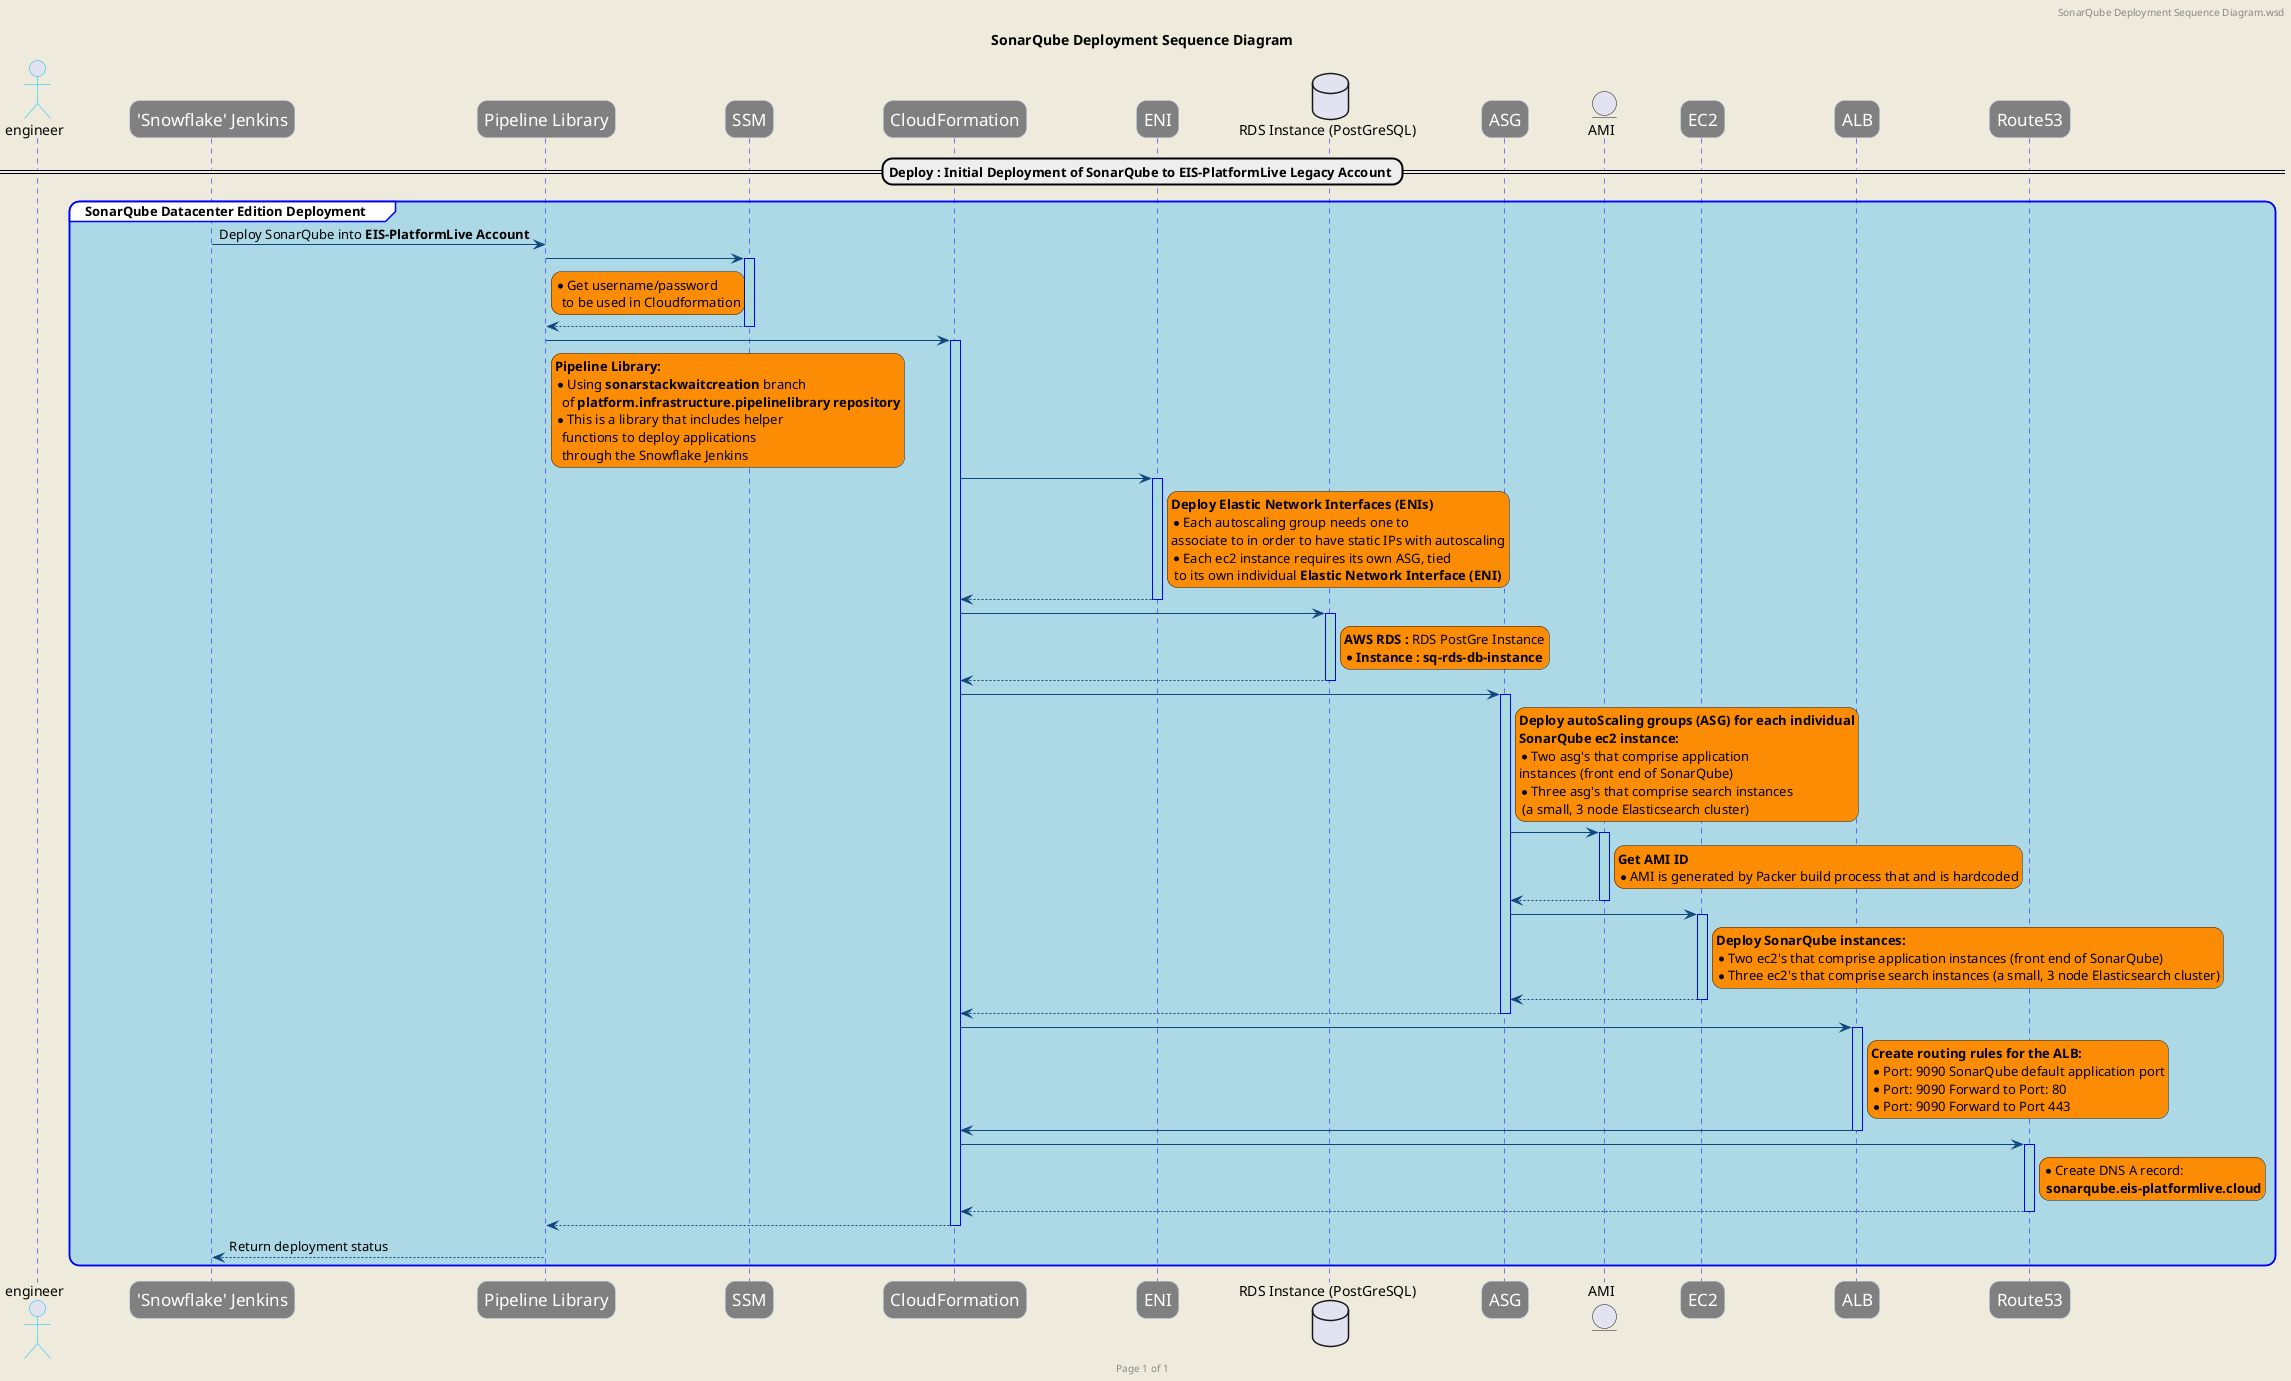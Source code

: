 @startuml

'hide footbox
skinparam ParticipantPadding 50
skinparam BoxPadding 20

skinparam roundcorner 20
skinparam backgroundColor #EEEBDC

skinparam sequence {
	ArrowColor #0e477d
	ActorBorderColor DeepSkyBlue
	LifeLineBorderColor blue
	LifeLineBackgroundColor #A9DCDF

    GroupBackgroundColor White
    GroupBodyBackgroundColor LightBlue
    GroupBorderColor Blue

	ParticipantBorderColor LightSteelBlue
	ParticipantBackgroundColor Gray
	ParticipantFontSize 17
	ParticipantFontColor White
}

    header SonarQube Deployment Sequence Diagram.wsd
    footer Page %page% of %lastpage%

    title SonarQube Deployment Sequence Diagram

    actor "engineer" as engineer
    participant "'Snowflake' Jenkins" as jenkins
    participant "Pipeline Library" as pipeline_lib
    participant "SSM" as ssm
    participant "CloudFormation" as cloudform
    participant "ENI" as eni
    database "RDS Instance (PostGreSQL)" as rdsinstance
    participant "ASG" as asg
    entity "AMI" as ami
    participant "EC2" as ec2
    participant "ALB" as alb
    participant "Route53" as route53

== Deploy : Initial Deployment of SonarQube to EIS-PlatformLive Legacy Account ==
    group  SonarQube Datacenter Edition Deployment
        jenkins -> pipeline_lib : Deploy SonarQube into <b>EIS-PlatformLive Account</b>
        pipeline_lib -> ssm++
            rnote right of pipeline_lib #fc8c03
                * Get username/password
                  to be used in Cloudformation
            end note
        pipeline_lib <-- ssm--
        pipeline_lib -> cloudform++
            rnote right of pipeline_lib #fc8c03
                <b>Pipeline Library:</b>
                * Using <b>sonarstackwaitcreation</b> branch 
                  of <b>platform.infrastructure.pipelinelibrary repository</b>
                * This is a library that includes helper 
                  functions to deploy applications
                  through the Snowflake Jenkins
            end note
        cloudform -> eni++
            rnote right of eni #fc8c03
                <b>Deploy Elastic Network Interfaces (ENIs) </b>
                * Each autoscaling group needs one to 
                associate to in order to have static IPs with autoscaling
                * Each ec2 instance requires its own ASG, tied
                 to its own individual <b>Elastic Network Interface (ENI)</b>
            end note
        cloudform <-- eni--
        cloudform -> rdsinstance++
            rnote right of rdsinstance #fc8c03
                <b>AWS RDS :</b> RDS PostGre Instance
                * <b>Instance : sq-rds-db-instance </b>              
            end note
        cloudform <-- rdsinstance--
        cloudform -> asg++
            rnote right of asg #fc8c03
                <b>Deploy autoScaling groups (ASG) for each individual</b>
                <b>SonarQube ec2 instance:</b>
                * Two asg's that comprise application 
                instances (front end of SonarQube)
                * Three asg's that comprise search instances
                 (a small, 3 node Elasticsearch cluster)
            end note
        asg -> ami++
            rnote right of ami #fc8c03
                <b>Get AMI ID</b>
                * AMI is generated by Packer build process that and is hardcoded
            end note
        asg <-- ami--        
        asg -> ec2++
            rnote right of ec2 #fc8c03
                <b>Deploy SonarQube instances:</b>
                * Two ec2's that comprise application instances (front end of SonarQube)
                * Three ec2's that comprise search instances (a small, 3 node Elasticsearch cluster)
            end note
        asg <-- ec2--
        cloudform <-- asg--
        cloudform -> alb++
            rnote right of alb #fc8c03
                <b>Create routing rules for the ALB:</b>
                * Port: 9090 SonarQube default application port
                * Port: 9090 Forward to Port: 80
                * Port: 9090 Forward to Port 443
            end note
        cloudform <- alb--
        cloudform -> route53++
            rnote right of route53 #fc8c03
                * Create DNS A record:
                 <b>sonarqube.eis-platformlive.cloud</b>
            end note
        cloudform <-- route53--
        pipeline_lib <-- cloudform--
        jenkins <-- pipeline_lib : Return deployment status
    end

@enduml
